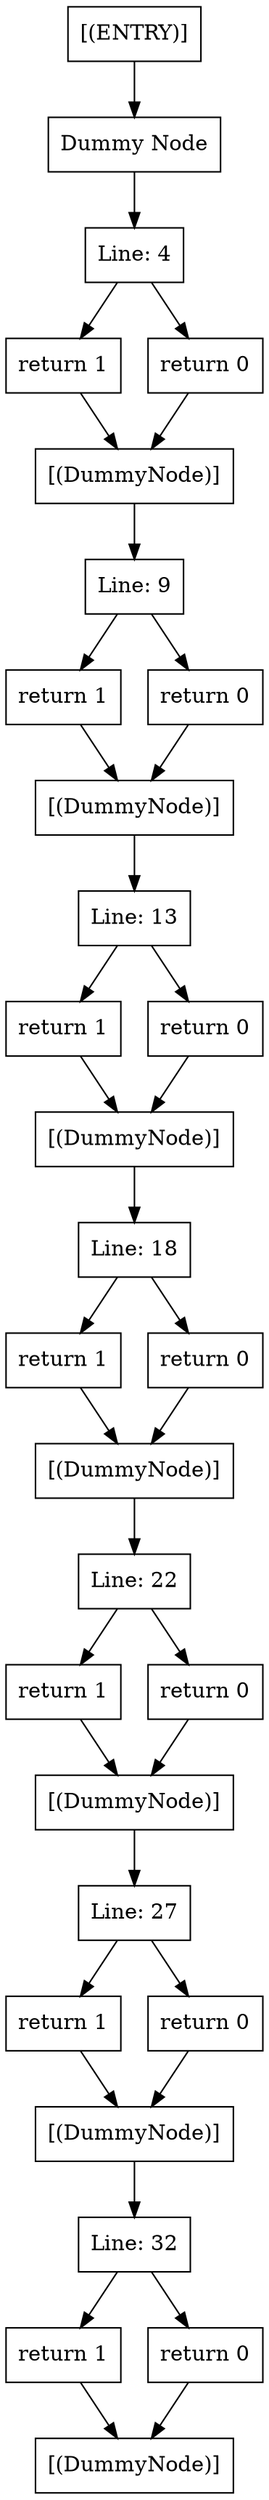 digraph unnamed {
Node1 [shape=record,label="{ [(ENTRY)]\l}"];
Node2 [shape=record,label="Dummy Node"]
Node1 -> Node2;
Node3 [shape=record,label=" Line: 4"]
Node2->Node3;
Node4 [shape=record,label="return 1"]
Node3->Node4;
Node6 [shape=record,label="{ [(DummyNode)]\l}"];
Node4 -> Node6;
Node5 [shape=record,label="return 0"]
Node3 -> Node5;
Node5 -> Node6;
Node7 [shape=record,label=" Line: 9"]
Node6->Node7;
Node8 [shape=record,label="return 1"]
Node7->Node8;
Node10 [shape=record,label="{ [(DummyNode)]\l}"];
Node8 -> Node10;
Node9 [shape=record,label="return 0"]
Node7 -> Node9;
Node9 -> Node10;
Node11 [shape=record,label=" Line: 13"]
Node10->Node11;
Node12 [shape=record,label="return 1"]
Node11->Node12;
Node14 [shape=record,label="{ [(DummyNode)]\l}"];
Node12 -> Node14;
Node13 [shape=record,label="return 0"]
Node11 -> Node13;
Node13 -> Node14;
Node15 [shape=record,label=" Line: 18"]
Node14->Node15;
Node16 [shape=record,label="return 1"]
Node15->Node16;
Node18 [shape=record,label="{ [(DummyNode)]\l}"];
Node16 -> Node18;
Node17 [shape=record,label="return 0"]
Node15 -> Node17;
Node17 -> Node18;
Node19 [shape=record,label=" Line: 22"]
Node18->Node19;
Node20 [shape=record,label="return 1"]
Node19->Node20;
Node22 [shape=record,label="{ [(DummyNode)]\l}"];
Node20 -> Node22;
Node21 [shape=record,label="return 0"]
Node19 -> Node21;
Node21 -> Node22;
Node23 [shape=record,label=" Line: 27"]
Node22->Node23;
Node24 [shape=record,label="return 1"]
Node23->Node24;
Node26 [shape=record,label="{ [(DummyNode)]\l}"];
Node24 -> Node26;
Node25 [shape=record,label="return 0"]
Node23 -> Node25;
Node25 -> Node26;
Node27 [shape=record,label=" Line: 32"]
Node26->Node27;
Node28 [shape=record,label="return 1"]
Node27->Node28;
Node30 [shape=record,label="{ [(DummyNode)]\l}"];
Node28 -> Node30;
Node29 [shape=record,label="return 0"]
Node27 -> Node29;
Node29 -> Node30;

}

